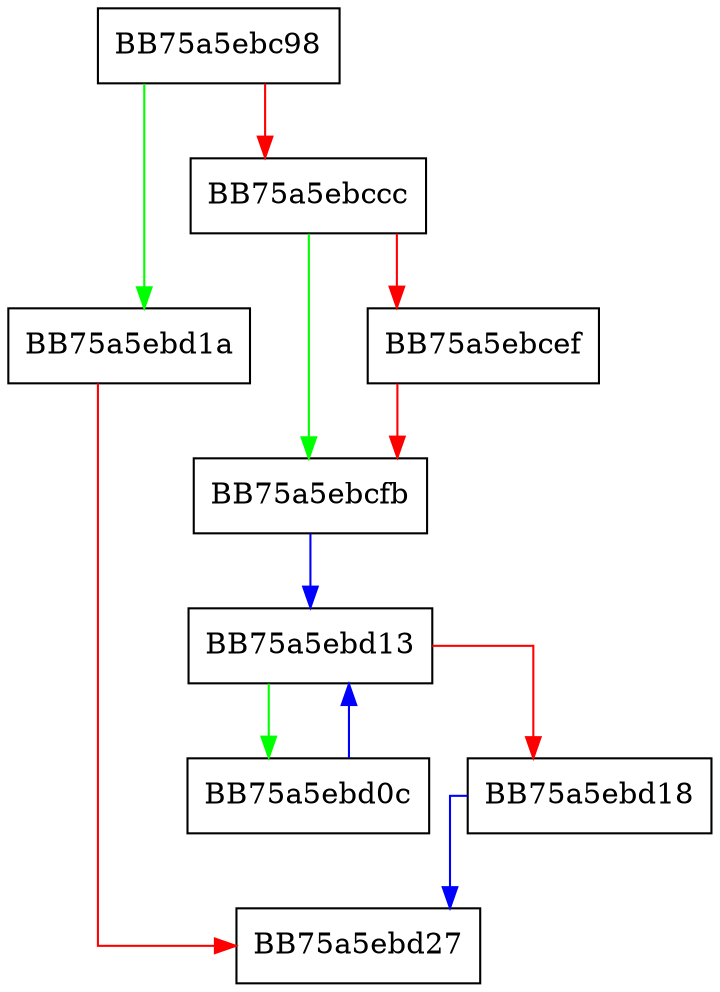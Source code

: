 digraph _Assign_grow {
  node [shape="box"];
  graph [splines=ortho];
  BB75a5ebc98 -> BB75a5ebd1a [color="green"];
  BB75a5ebc98 -> BB75a5ebccc [color="red"];
  BB75a5ebccc -> BB75a5ebcfb [color="green"];
  BB75a5ebccc -> BB75a5ebcef [color="red"];
  BB75a5ebcef -> BB75a5ebcfb [color="red"];
  BB75a5ebcfb -> BB75a5ebd13 [color="blue"];
  BB75a5ebd0c -> BB75a5ebd13 [color="blue"];
  BB75a5ebd13 -> BB75a5ebd0c [color="green"];
  BB75a5ebd13 -> BB75a5ebd18 [color="red"];
  BB75a5ebd18 -> BB75a5ebd27 [color="blue"];
  BB75a5ebd1a -> BB75a5ebd27 [color="red"];
}